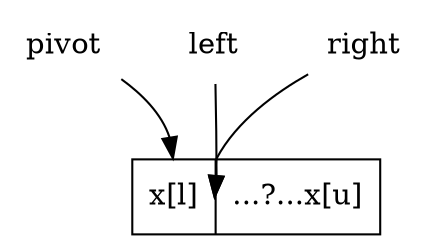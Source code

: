 digraph G{
	node[shape=record]
        lst[label="<p> x[l] | ...?...x[u]"];
        pivot[shape=plaintext];
        left[shape=plaintext];
        right[shape=plaintext];
        pivot->lst:p;
        left->lst:p:e;
        right->lst:p:e;
	{rank=same pivot->left->right[style=invis]}
}

